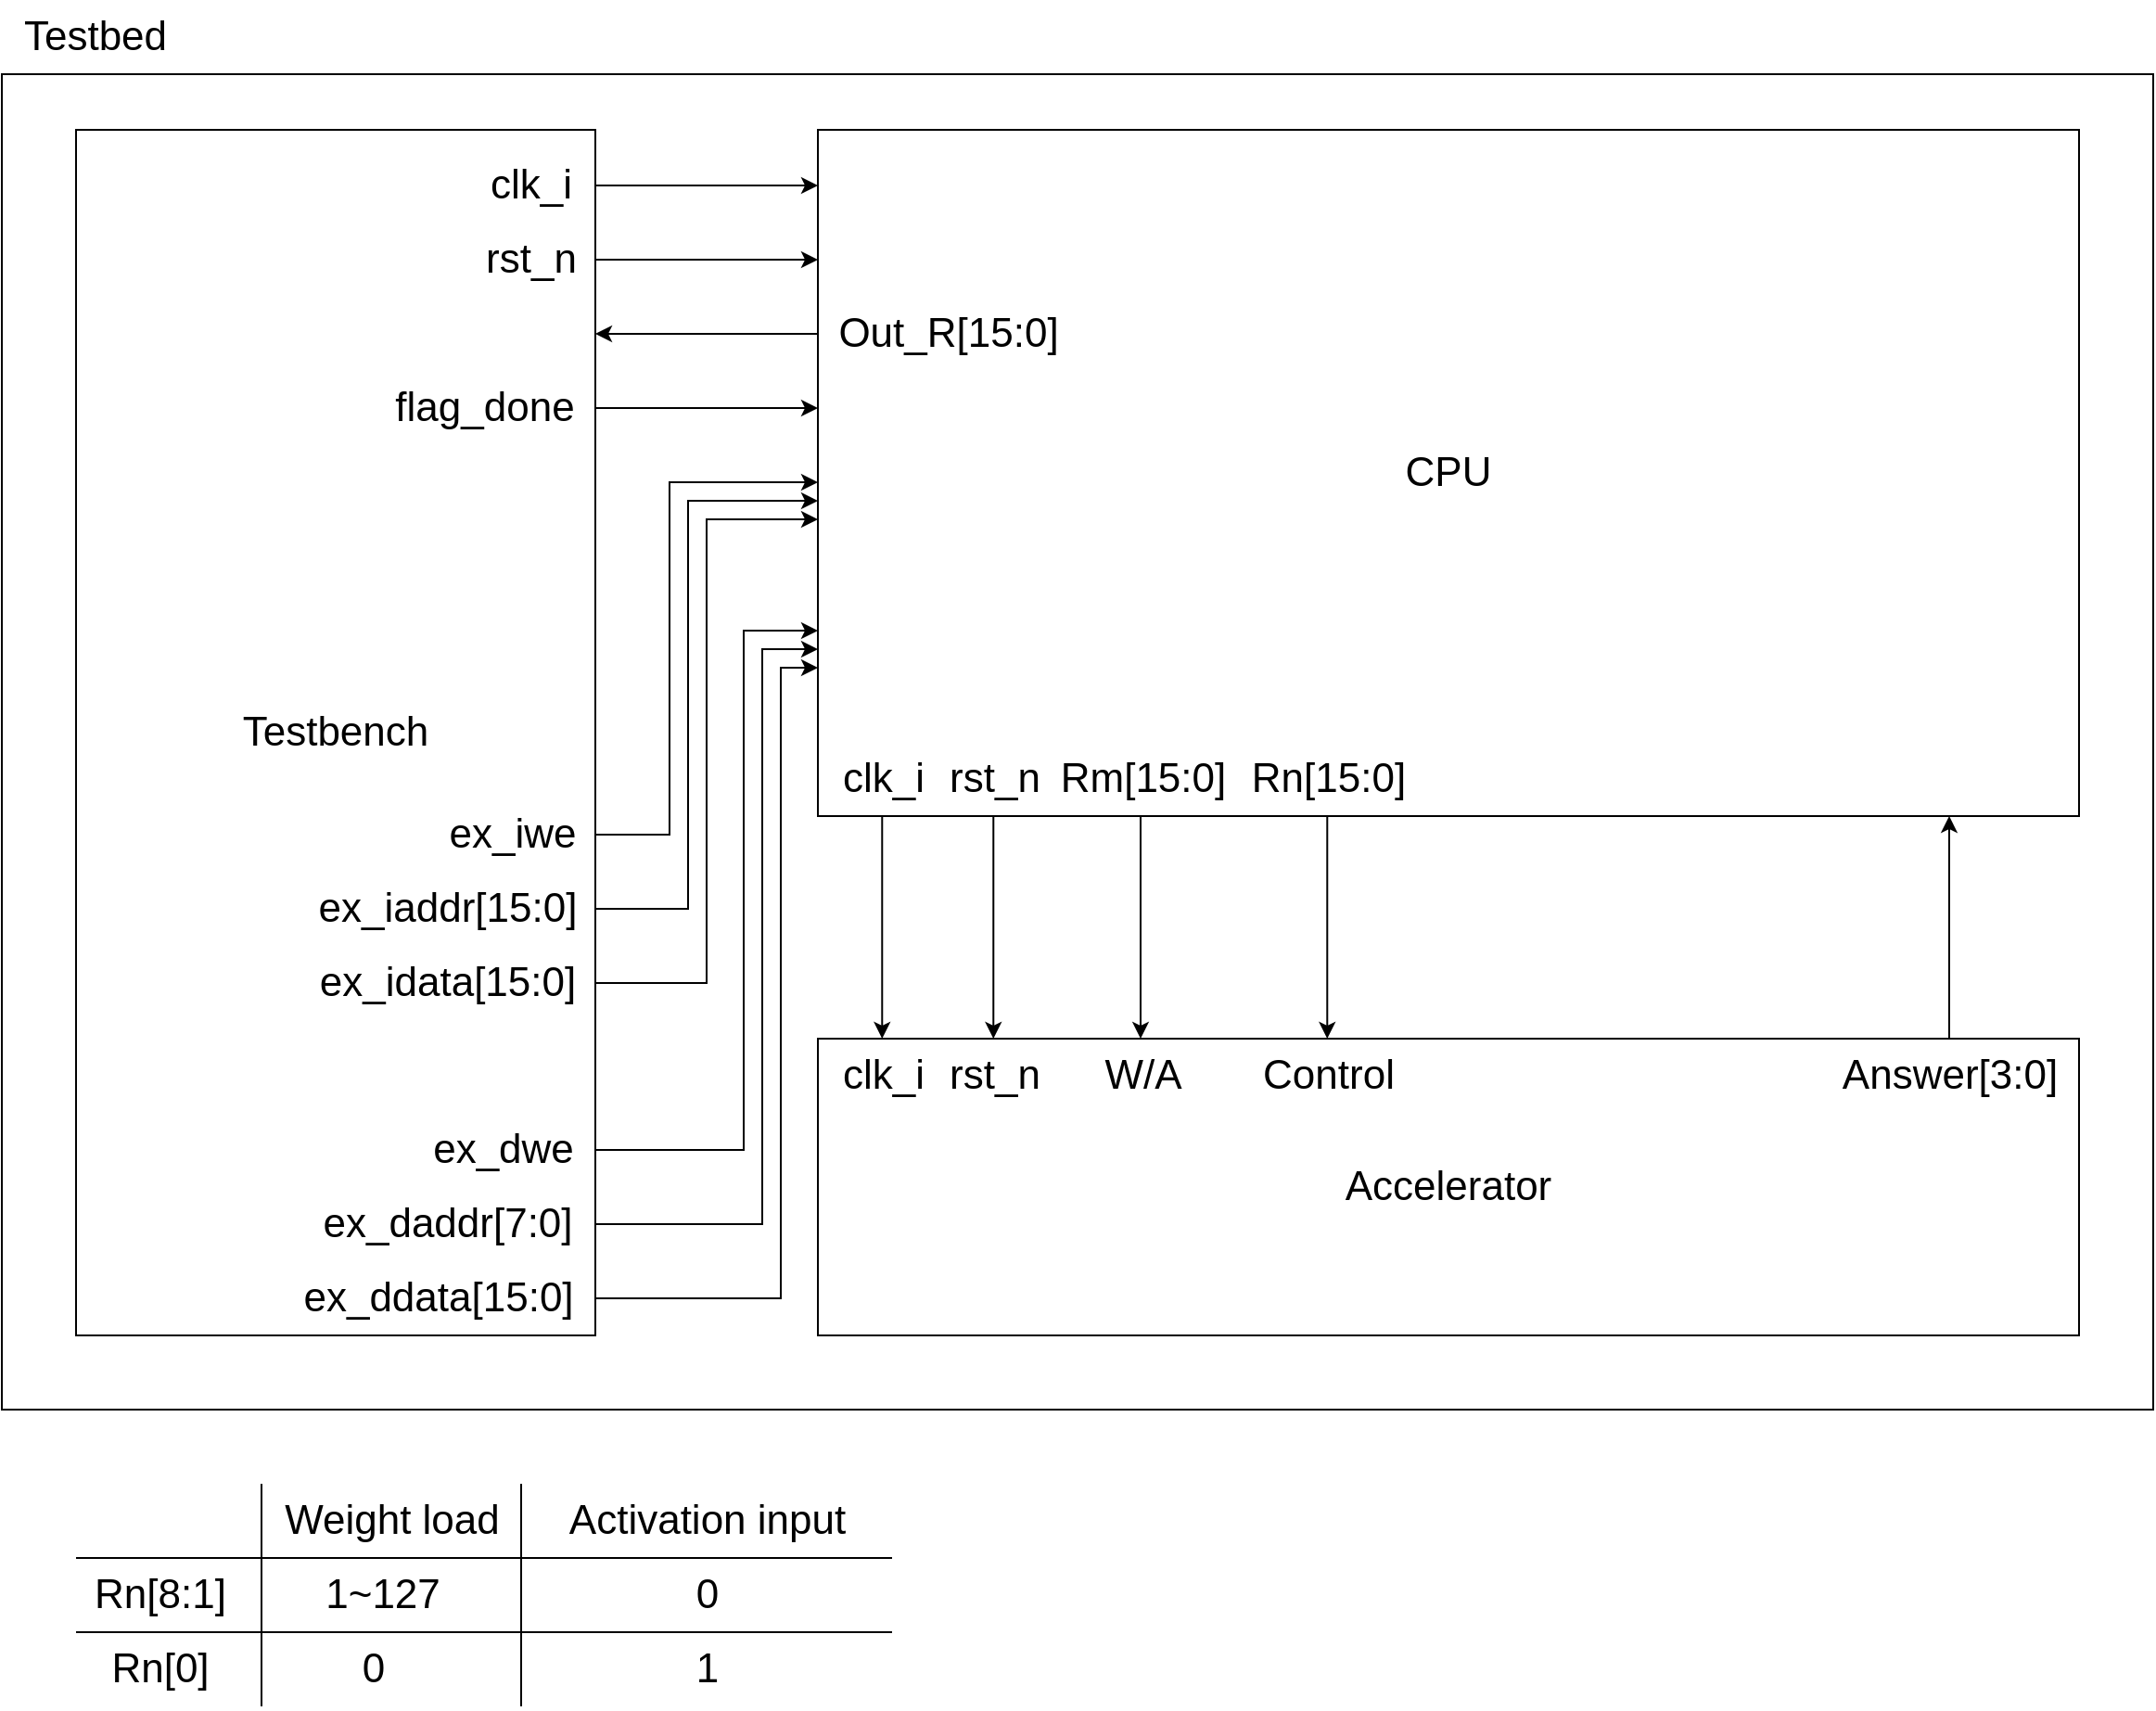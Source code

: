 <mxfile version="26.3.0">
  <diagram name="第 1 页" id="6QvtWC9IOYnXS255AeZI">
    <mxGraphModel dx="1970" dy="1797" grid="1" gridSize="10" guides="1" tooltips="1" connect="1" arrows="1" fold="1" page="1" pageScale="1" pageWidth="827" pageHeight="1169" math="0" shadow="0">
      <root>
        <mxCell id="0" />
        <mxCell id="1" parent="0" />
        <mxCell id="jar3jXDrxeQpcbcYHg8D-2" value="" style="rounded=0;whiteSpace=wrap;html=1;allowArrows=0;connectable=0;movable=0;resizable=0;rotatable=0;deletable=0;editable=0;locked=1;" parent="1" vertex="1">
          <mxGeometry x="-200" width="1160" height="720" as="geometry" />
        </mxCell>
        <mxCell id="jar3jXDrxeQpcbcYHg8D-5" value="&lt;font style=&quot;font-size: 22px;&quot;&gt;CPU&lt;/font&gt;" style="rounded=0;whiteSpace=wrap;html=1;allowArrows=0;connectable=0;movable=0;resizable=0;rotatable=0;deletable=0;editable=0;locked=1;" parent="1" vertex="1">
          <mxGeometry x="240" y="30" width="680" height="370" as="geometry" />
        </mxCell>
        <mxCell id="jar3jXDrxeQpcbcYHg8D-6" value="&lt;font style=&quot;font-size: 22px;&quot;&gt;Accelerator&lt;/font&gt;" style="rounded=0;whiteSpace=wrap;html=1;allowArrows=0;connectable=1;movable=1;resizable=1;rotatable=1;deletable=1;editable=1;locked=0;" parent="1" vertex="1">
          <mxGeometry x="240" y="520" width="680" height="160" as="geometry" />
        </mxCell>
        <mxCell id="jar3jXDrxeQpcbcYHg8D-7" value="&lt;font style=&quot;font-size: 22px;&quot;&gt;Testbed&lt;/font&gt;" style="text;html=1;align=center;verticalAlign=middle;resizable=0;points=[];autosize=1;strokeColor=none;fillColor=none;fontFamily=Helvetica;fontSize=12;fontColor=default;allowArrows=0;connectable=0;" parent="1" vertex="1">
          <mxGeometry x="-200" y="-40" width="100" height="40" as="geometry" />
        </mxCell>
        <mxCell id="jar3jXDrxeQpcbcYHg8D-8" value="&lt;font style=&quot;font-size: 22px;&quot;&gt;Testbench&lt;/font&gt;" style="rounded=0;whiteSpace=wrap;html=1;allowArrows=0;connectable=0;movable=0;resizable=0;rotatable=0;deletable=0;editable=0;locked=1;" parent="1" vertex="1">
          <mxGeometry x="-160" y="30" width="280" height="650" as="geometry" />
        </mxCell>
        <mxCell id="jar3jXDrxeQpcbcYHg8D-17" value="" style="endArrow=classic;html=1;rounded=0;fontFamily=Helvetica;fontSize=12;fontColor=default;autosize=1;resizable=0;" parent="1" edge="1">
          <mxGeometry width="50" height="50" relative="1" as="geometry">
            <mxPoint x="850" y="520" as="sourcePoint" />
            <mxPoint x="850" y="400" as="targetPoint" />
          </mxGeometry>
        </mxCell>
        <mxCell id="jar3jXDrxeQpcbcYHg8D-22" value="&lt;font style=&quot;font-size: 22px;&quot;&gt;clk_i&lt;/font&gt;" style="text;html=1;align=center;verticalAlign=middle;resizable=0;points=[];autosize=1;strokeColor=none;fillColor=none;fontFamily=Helvetica;fontSize=12;fontColor=default;allowArrows=0;connectable=0;" parent="1" vertex="1">
          <mxGeometry x="50" y="40" width="70" height="40" as="geometry" />
        </mxCell>
        <mxCell id="jar3jXDrxeQpcbcYHg8D-23" value="" style="endArrow=classic;html=1;rounded=0;fontFamily=Helvetica;fontSize=12;fontColor=default;autosize=1;resizable=0;" parent="1" edge="1">
          <mxGeometry width="50" height="50" relative="1" as="geometry">
            <mxPoint x="414" y="400" as="sourcePoint" />
            <mxPoint x="414" y="520" as="targetPoint" />
          </mxGeometry>
        </mxCell>
        <mxCell id="jar3jXDrxeQpcbcYHg8D-24" value="&lt;font style=&quot;font-size: 22px;&quot;&gt;Rm[15:0]&lt;/font&gt;" style="text;html=1;align=center;verticalAlign=middle;resizable=0;points=[];autosize=1;strokeColor=none;fillColor=none;fontFamily=Helvetica;fontSize=12;fontColor=default;allowArrows=0;connectable=0;" parent="1" vertex="1">
          <mxGeometry x="360" y="360" width="110" height="40" as="geometry" />
        </mxCell>
        <mxCell id="jar3jXDrxeQpcbcYHg8D-25" value="" style="endArrow=classic;html=1;rounded=0;fontFamily=Helvetica;fontSize=12;fontColor=default;autosize=1;resizable=0;" parent="1" edge="1">
          <mxGeometry width="50" height="50" relative="1" as="geometry">
            <mxPoint x="514.64" y="400" as="sourcePoint" />
            <mxPoint x="514.64" y="520" as="targetPoint" />
          </mxGeometry>
        </mxCell>
        <mxCell id="jar3jXDrxeQpcbcYHg8D-28" value="&lt;font style=&quot;font-size: 22px;&quot;&gt;Rn[15:0]&lt;/font&gt;" style="text;html=1;align=center;verticalAlign=middle;resizable=0;points=[];autosize=1;strokeColor=none;fillColor=none;fontFamily=Helvetica;fontSize=12;fontColor=default;allowArrows=0;connectable=0;" parent="1" vertex="1">
          <mxGeometry x="460" y="360" width="110" height="40" as="geometry" />
        </mxCell>
        <mxCell id="jar3jXDrxeQpcbcYHg8D-34" value="&lt;font style=&quot;font-size: 22px;&quot;&gt;Answer[3:0]&lt;/font&gt;" style="text;html=1;align=center;verticalAlign=middle;resizable=0;points=[];autosize=1;strokeColor=none;fillColor=none;fontFamily=Helvetica;fontSize=12;fontColor=default;allowArrows=0;connectable=0;" parent="1" vertex="1">
          <mxGeometry x="780" y="520" width="140" height="40" as="geometry" />
        </mxCell>
        <mxCell id="jar3jXDrxeQpcbcYHg8D-35" value="" style="endArrow=classic;html=1;rounded=0;fontFamily=Helvetica;fontSize=12;fontColor=default;autosize=1;resizable=0;" parent="1" edge="1">
          <mxGeometry width="50" height="50" relative="1" as="geometry">
            <mxPoint x="120" y="60" as="sourcePoint" />
            <mxPoint x="240" y="60" as="targetPoint" />
          </mxGeometry>
        </mxCell>
        <mxCell id="jar3jXDrxeQpcbcYHg8D-36" value="" style="endArrow=classic;html=1;rounded=0;fontFamily=Helvetica;fontSize=12;fontColor=default;autosize=1;resizable=0;" parent="1" edge="1">
          <mxGeometry width="50" height="50" relative="1" as="geometry">
            <mxPoint x="120" y="100" as="sourcePoint" />
            <mxPoint x="240" y="100" as="targetPoint" />
          </mxGeometry>
        </mxCell>
        <mxCell id="jar3jXDrxeQpcbcYHg8D-37" value="&lt;font style=&quot;font-size: 22px;&quot;&gt;rst_n&lt;/font&gt;" style="text;html=1;align=center;verticalAlign=middle;resizable=0;points=[];autosize=1;strokeColor=none;fillColor=none;fontFamily=Helvetica;fontSize=12;fontColor=default;allowArrows=0;connectable=0;" parent="1" vertex="1">
          <mxGeometry x="50" y="80" width="70" height="40" as="geometry" />
        </mxCell>
        <mxCell id="jar3jXDrxeQpcbcYHg8D-38" value="&lt;font style=&quot;font-size: 22px;&quot;&gt;Out_R[15:0]&lt;/font&gt;" style="text;html=1;align=center;verticalAlign=middle;resizable=0;points=[];autosize=1;strokeColor=none;fillColor=none;fontFamily=Helvetica;fontSize=12;fontColor=default;allowArrows=0;connectable=0;" parent="1" vertex="1">
          <mxGeometry x="240" y="120" width="140" height="40" as="geometry" />
        </mxCell>
        <mxCell id="jar3jXDrxeQpcbcYHg8D-39" value="&lt;font style=&quot;font-size: 22px;&quot;&gt;flag_done&lt;/font&gt;" style="text;html=1;align=center;verticalAlign=middle;resizable=0;points=[];autosize=1;strokeColor=none;fillColor=none;fontFamily=Helvetica;fontSize=12;fontColor=default;allowArrows=0;connectable=0;" parent="1" vertex="1">
          <mxGeometry y="160" width="120" height="40" as="geometry" />
        </mxCell>
        <mxCell id="jar3jXDrxeQpcbcYHg8D-40" value="&lt;font style=&quot;font-size: 22px;&quot;&gt;ex_iwe&lt;/font&gt;" style="text;html=1;align=center;verticalAlign=middle;resizable=0;points=[];autosize=1;strokeColor=none;fillColor=none;fontFamily=Helvetica;fontSize=12;fontColor=default;allowArrows=0;connectable=0;" parent="1" vertex="1">
          <mxGeometry x="30" y="390" width="90" height="40" as="geometry" />
        </mxCell>
        <mxCell id="jar3jXDrxeQpcbcYHg8D-41" value="&lt;font style=&quot;font-size: 22px;&quot;&gt;ex_iaddr[15:0]&lt;/font&gt;" style="text;html=1;align=center;verticalAlign=middle;resizable=1;points=[];autosize=1;fontFamily=Helvetica;fontSize=12;allowArrows=0;connectable=1;movable=1;rotatable=1;deletable=1;editable=1;locked=0;" parent="1" vertex="1">
          <mxGeometry x="-40" y="430" width="160" height="40" as="geometry" />
        </mxCell>
        <mxCell id="jar3jXDrxeQpcbcYHg8D-43" value="&lt;font style=&quot;font-size: 22px;&quot;&gt;ex_idata[15:0]&lt;/font&gt;" style="text;html=1;align=center;verticalAlign=middle;resizable=0;points=[];autosize=1;strokeColor=none;fillColor=none;fontFamily=Helvetica;fontSize=12;fontColor=default;allowArrows=0;connectable=0;" parent="1" vertex="1">
          <mxGeometry x="-40" y="470" width="160" height="40" as="geometry" />
        </mxCell>
        <mxCell id="jar3jXDrxeQpcbcYHg8D-44" value="&lt;font style=&quot;font-size: 22px;&quot;&gt;ex_dwe&lt;/font&gt;" style="text;html=1;align=center;verticalAlign=middle;resizable=0;points=[];autosize=1;strokeColor=none;fillColor=none;fontFamily=Helvetica;fontSize=12;fontColor=default;allowArrows=0;connectable=0;" parent="1" vertex="1">
          <mxGeometry x="20" y="560" width="100" height="40" as="geometry" />
        </mxCell>
        <mxCell id="jar3jXDrxeQpcbcYHg8D-45" value="&lt;font style=&quot;font-size: 22px;&quot;&gt;ex_daddr[7:0]&lt;/font&gt;" style="text;html=1;align=center;verticalAlign=middle;resizable=0;points=[];autosize=1;strokeColor=none;fillColor=none;fontFamily=Helvetica;fontSize=12;fontColor=default;allowArrows=0;connectable=0;" parent="1" vertex="1">
          <mxGeometry x="-40" y="600" width="160" height="40" as="geometry" />
        </mxCell>
        <mxCell id="jar3jXDrxeQpcbcYHg8D-46" value="&lt;font style=&quot;font-size: 22px;&quot;&gt;ex_ddata[15:0]&lt;/font&gt;" style="text;html=1;align=center;verticalAlign=middle;resizable=0;points=[];autosize=1;strokeColor=none;fillColor=none;fontFamily=Helvetica;fontSize=12;fontColor=default;allowArrows=0;connectable=0;" parent="1" vertex="1">
          <mxGeometry x="-50" y="640" width="170" height="40" as="geometry" />
        </mxCell>
        <mxCell id="jar3jXDrxeQpcbcYHg8D-47" value="" style="endArrow=none;html=1;rounded=0;fontFamily=Helvetica;fontSize=12;fontColor=default;autosize=1;resizable=0;startArrow=classic;startFill=1;" parent="1" edge="1">
          <mxGeometry width="50" height="50" relative="1" as="geometry">
            <mxPoint x="120" y="140" as="sourcePoint" />
            <mxPoint x="240" y="140" as="targetPoint" />
          </mxGeometry>
        </mxCell>
        <mxCell id="jar3jXDrxeQpcbcYHg8D-48" value="" style="endArrow=classic;html=1;rounded=0;fontFamily=Helvetica;fontSize=12;fontColor=default;autosize=1;resizable=0;edgeStyle=orthogonalEdgeStyle;" parent="1" edge="1">
          <mxGeometry width="50" height="50" relative="1" as="geometry">
            <mxPoint x="120" y="180" as="sourcePoint" />
            <mxPoint x="240" y="180" as="targetPoint" />
          </mxGeometry>
        </mxCell>
        <mxCell id="jar3jXDrxeQpcbcYHg8D-49" value="" style="endArrow=classic;html=1;rounded=0;fontFamily=Helvetica;fontSize=12;fontColor=default;autosize=1;resizable=0;edgeStyle=orthogonalEdgeStyle;" parent="1" edge="1">
          <mxGeometry width="50" height="50" relative="1" as="geometry">
            <mxPoint x="120" y="450" as="sourcePoint" />
            <mxPoint x="240" y="230" as="targetPoint" />
            <Array as="points">
              <mxPoint x="170" y="450" />
              <mxPoint x="170" y="230" />
            </Array>
          </mxGeometry>
        </mxCell>
        <mxCell id="jar3jXDrxeQpcbcYHg8D-50" value="" style="endArrow=classic;html=1;rounded=0;fontFamily=Helvetica;fontSize=12;fontColor=default;autosize=1;resizable=0;edgeStyle=orthogonalEdgeStyle;" parent="1" edge="1">
          <mxGeometry width="50" height="50" relative="1" as="geometry">
            <mxPoint x="120" y="410" as="sourcePoint" />
            <mxPoint x="240" y="220" as="targetPoint" />
            <Array as="points">
              <mxPoint x="160" y="410" />
              <mxPoint x="160" y="220" />
            </Array>
          </mxGeometry>
        </mxCell>
        <mxCell id="jar3jXDrxeQpcbcYHg8D-53" value="" style="endArrow=classic;html=1;rounded=0;fontFamily=Helvetica;fontSize=12;fontColor=default;autosize=1;resizable=0;edgeStyle=orthogonalEdgeStyle;" parent="1" edge="1">
          <mxGeometry width="50" height="50" relative="1" as="geometry">
            <mxPoint x="120" y="490" as="sourcePoint" />
            <mxPoint x="240" y="240" as="targetPoint" />
            <Array as="points">
              <mxPoint x="180" y="490" />
              <mxPoint x="180" y="240" />
            </Array>
          </mxGeometry>
        </mxCell>
        <mxCell id="jar3jXDrxeQpcbcYHg8D-54" value="" style="endArrow=classic;html=1;rounded=0;fontFamily=Helvetica;fontSize=12;fontColor=default;autosize=1;resizable=0;edgeStyle=orthogonalEdgeStyle;" parent="1" edge="1">
          <mxGeometry width="50" height="50" relative="1" as="geometry">
            <mxPoint x="120" y="620" as="sourcePoint" />
            <mxPoint x="240" y="310" as="targetPoint" />
            <Array as="points">
              <mxPoint x="210" y="620" />
              <mxPoint x="210" y="310" />
            </Array>
          </mxGeometry>
        </mxCell>
        <mxCell id="jar3jXDrxeQpcbcYHg8D-55" value="" style="endArrow=classic;html=1;rounded=0;fontFamily=Helvetica;fontSize=12;fontColor=default;autosize=1;resizable=0;edgeStyle=orthogonalEdgeStyle;" parent="1" edge="1">
          <mxGeometry width="50" height="50" relative="1" as="geometry">
            <mxPoint x="120" y="580" as="sourcePoint" />
            <mxPoint x="240" y="300" as="targetPoint" />
            <Array as="points">
              <mxPoint x="200" y="580" />
              <mxPoint x="200" y="300" />
            </Array>
          </mxGeometry>
        </mxCell>
        <mxCell id="jar3jXDrxeQpcbcYHg8D-56" value="" style="endArrow=classic;html=1;rounded=0;fontFamily=Helvetica;fontSize=12;fontColor=default;autosize=1;resizable=0;edgeStyle=orthogonalEdgeStyle;" parent="1" edge="1">
          <mxGeometry width="50" height="50" relative="1" as="geometry">
            <mxPoint x="120" y="660" as="sourcePoint" />
            <mxPoint x="240" y="320" as="targetPoint" />
            <Array as="points">
              <mxPoint x="220" y="660" />
              <mxPoint x="220" y="320" />
            </Array>
          </mxGeometry>
        </mxCell>
        <mxCell id="jar3jXDrxeQpcbcYHg8D-57" value="" style="endArrow=classic;html=1;rounded=0;fontFamily=Helvetica;fontSize=12;fontColor=default;autosize=1;resizable=0;" parent="1" edge="1">
          <mxGeometry width="50" height="50" relative="1" as="geometry">
            <mxPoint x="274.64" y="400" as="sourcePoint" />
            <mxPoint x="274.64" y="520" as="targetPoint" />
          </mxGeometry>
        </mxCell>
        <mxCell id="jar3jXDrxeQpcbcYHg8D-58" value="" style="endArrow=classic;html=1;rounded=0;fontFamily=Helvetica;fontSize=12;fontColor=default;autosize=1;resizable=0;" parent="1" edge="1">
          <mxGeometry width="50" height="50" relative="1" as="geometry">
            <mxPoint x="334.64" y="400" as="sourcePoint" />
            <mxPoint x="334.64" y="520" as="targetPoint" />
          </mxGeometry>
        </mxCell>
        <mxCell id="jar3jXDrxeQpcbcYHg8D-59" value="&lt;font style=&quot;font-size: 22px;&quot;&gt;clk_i&lt;/font&gt;" style="text;html=1;align=center;verticalAlign=middle;resizable=0;points=[];autosize=1;strokeColor=none;fillColor=none;fontFamily=Helvetica;fontSize=12;fontColor=default;allowArrows=0;connectable=0;" parent="1" vertex="1">
          <mxGeometry x="240" y="360" width="70" height="40" as="geometry" />
        </mxCell>
        <mxCell id="jar3jXDrxeQpcbcYHg8D-60" value="&lt;font style=&quot;font-size: 22px;&quot;&gt;rst_n&lt;/font&gt;" style="text;html=1;align=center;verticalAlign=middle;resizable=0;points=[];autosize=1;strokeColor=none;fillColor=none;fontFamily=Helvetica;fontSize=12;fontColor=default;allowArrows=0;connectable=0;" parent="1" vertex="1">
          <mxGeometry x="300" y="360" width="70" height="40" as="geometry" />
        </mxCell>
        <mxCell id="jar3jXDrxeQpcbcYHg8D-63" value="" style="endArrow=none;html=1;rounded=0;fontFamily=Helvetica;fontSize=12;fontColor=default;autosize=1;resizable=0;" parent="1" edge="1">
          <mxGeometry width="50" height="50" relative="1" as="geometry">
            <mxPoint x="-160" y="800" as="sourcePoint" />
            <mxPoint x="280" y="800" as="targetPoint" />
          </mxGeometry>
        </mxCell>
        <mxCell id="jar3jXDrxeQpcbcYHg8D-64" value="" style="endArrow=none;html=1;rounded=0;fontFamily=Helvetica;fontSize=12;fontColor=default;autosize=1;resizable=0;" parent="1" edge="1">
          <mxGeometry width="50" height="50" relative="1" as="geometry">
            <mxPoint x="-160" y="840" as="sourcePoint" />
            <mxPoint x="280" y="840" as="targetPoint" />
          </mxGeometry>
        </mxCell>
        <mxCell id="jar3jXDrxeQpcbcYHg8D-65" value="&lt;font style=&quot;font-size: 22px;&quot;&gt;Weight load&lt;/font&gt;" style="text;html=1;align=center;verticalAlign=middle;resizable=0;points=[];autosize=1;strokeColor=none;fillColor=none;fontFamily=Helvetica;fontSize=12;fontColor=default;allowArrows=0;connectable=0;" parent="1" vertex="1">
          <mxGeometry x="-60" y="760" width="140" height="40" as="geometry" />
        </mxCell>
        <mxCell id="jar3jXDrxeQpcbcYHg8D-66" value="&lt;font style=&quot;font-size: 22px;&quot;&gt;Activation input&lt;/font&gt;" style="text;html=1;align=center;verticalAlign=middle;resizable=0;points=[];autosize=1;strokeColor=none;fillColor=none;fontFamily=Helvetica;fontSize=12;fontColor=default;allowArrows=0;connectable=0;" parent="1" vertex="1">
          <mxGeometry x="95" y="760" width="170" height="40" as="geometry" />
        </mxCell>
        <mxCell id="jar3jXDrxeQpcbcYHg8D-67" value="" style="endArrow=none;html=1;rounded=0;fontFamily=Helvetica;fontSize=12;fontColor=default;autosize=1;resizable=0;" parent="1" edge="1">
          <mxGeometry width="50" height="50" relative="1" as="geometry">
            <mxPoint x="-60" y="760" as="sourcePoint" />
            <mxPoint x="-60" y="880" as="targetPoint" />
          </mxGeometry>
        </mxCell>
        <mxCell id="jar3jXDrxeQpcbcYHg8D-69" value="&lt;font style=&quot;font-size: 22px;&quot;&gt;Rn[0]&lt;/font&gt;" style="text;html=1;align=center;verticalAlign=middle;resizable=0;points=[];autosize=1;strokeColor=none;fillColor=none;fontFamily=Helvetica;fontSize=12;fontColor=default;allowArrows=0;connectable=0;" parent="1" vertex="1">
          <mxGeometry x="-155" y="840" width="80" height="40" as="geometry" />
        </mxCell>
        <mxCell id="jar3jXDrxeQpcbcYHg8D-70" value="" style="endArrow=none;html=1;rounded=0;fontFamily=Helvetica;fontSize=12;fontColor=default;autosize=1;resizable=0;" parent="1" edge="1">
          <mxGeometry width="50" height="50" relative="1" as="geometry">
            <mxPoint x="80" y="760" as="sourcePoint" />
            <mxPoint x="80" y="880" as="targetPoint" />
          </mxGeometry>
        </mxCell>
        <mxCell id="jar3jXDrxeQpcbcYHg8D-71" value="&lt;font style=&quot;font-size: 22px;&quot;&gt;0&lt;/font&gt;" style="text;html=1;align=center;verticalAlign=middle;resizable=0;points=[];autosize=1;strokeColor=none;fillColor=none;fontFamily=Helvetica;fontSize=12;fontColor=default;allowArrows=0;connectable=0;" parent="1" vertex="1">
          <mxGeometry x="160" y="800" width="40" height="40" as="geometry" />
        </mxCell>
        <mxCell id="jar3jXDrxeQpcbcYHg8D-72" value="&lt;font style=&quot;font-size: 22px;&quot;&gt;1&lt;/font&gt;" style="text;html=1;align=center;verticalAlign=middle;resizable=0;points=[];autosize=1;strokeColor=none;fillColor=none;fontFamily=Helvetica;fontSize=12;fontColor=default;allowArrows=0;connectable=0;" parent="1" vertex="1">
          <mxGeometry x="160" y="840" width="40" height="40" as="geometry" />
        </mxCell>
        <mxCell id="jar3jXDrxeQpcbcYHg8D-73" value="&lt;font style=&quot;font-size: 22px;&quot;&gt;0&lt;/font&gt;" style="text;html=1;align=center;verticalAlign=middle;resizable=0;points=[];autosize=1;strokeColor=none;fillColor=none;fontFamily=Helvetica;fontSize=12;fontColor=default;allowArrows=0;connectable=0;" parent="1" vertex="1">
          <mxGeometry x="-20" y="840" width="40" height="40" as="geometry" />
        </mxCell>
        <mxCell id="jar3jXDrxeQpcbcYHg8D-74" value="&lt;font style=&quot;font-size: 22px;&quot;&gt;1~127&lt;/font&gt;" style="text;html=1;align=center;verticalAlign=middle;resizable=0;points=[];autosize=1;strokeColor=none;fillColor=none;fontFamily=Helvetica;fontSize=12;fontColor=default;allowArrows=0;connectable=0;" parent="1" vertex="1">
          <mxGeometry x="-40" y="800" width="90" height="40" as="geometry" />
        </mxCell>
        <mxCell id="AZCp2mnbqIVqRQhe4weJ-1" value="&lt;span style=&quot;font-size: 22px;&quot;&gt;W/A&lt;/span&gt;" style="text;html=1;align=center;verticalAlign=middle;resizable=0;points=[];autosize=1;strokeColor=none;fillColor=none;fontFamily=Helvetica;fontSize=12;fontColor=default;allowArrows=0;connectable=0;" vertex="1" parent="1">
          <mxGeometry x="380" y="520" width="70" height="40" as="geometry" />
        </mxCell>
        <mxCell id="AZCp2mnbqIVqRQhe4weJ-2" value="&lt;span style=&quot;font-size: 22px;&quot;&gt;Control&lt;/span&gt;" style="text;html=1;align=center;verticalAlign=middle;resizable=0;points=[];autosize=1;strokeColor=none;fillColor=none;fontFamily=Helvetica;fontSize=12;fontColor=default;allowArrows=0;connectable=0;" vertex="1" parent="1">
          <mxGeometry x="470" y="520" width="90" height="40" as="geometry" />
        </mxCell>
        <mxCell id="AZCp2mnbqIVqRQhe4weJ-3" value="&lt;span style=&quot;font-size: 22px;&quot;&gt;rst_n&lt;/span&gt;" style="text;html=1;align=center;verticalAlign=middle;resizable=0;points=[];autosize=1;strokeColor=none;fillColor=none;fontFamily=Helvetica;fontSize=12;fontColor=default;allowArrows=0;connectable=0;" vertex="1" parent="1">
          <mxGeometry x="300" y="520" width="70" height="40" as="geometry" />
        </mxCell>
        <mxCell id="AZCp2mnbqIVqRQhe4weJ-4" value="&lt;span style=&quot;font-size: 22px;&quot;&gt;clk_i&lt;/span&gt;" style="text;html=1;align=center;verticalAlign=middle;resizable=0;points=[];autosize=1;strokeColor=none;fillColor=none;fontFamily=Helvetica;fontSize=12;fontColor=default;allowArrows=0;connectable=0;" vertex="1" parent="1">
          <mxGeometry x="240" y="520" width="70" height="40" as="geometry" />
        </mxCell>
        <mxCell id="AZCp2mnbqIVqRQhe4weJ-5" value="&lt;font style=&quot;font-size: 22px;&quot;&gt;Rn[8:1]&lt;/font&gt;" style="text;html=1;align=center;verticalAlign=middle;resizable=0;points=[];autosize=1;strokeColor=none;fillColor=none;fontFamily=Helvetica;fontSize=12;fontColor=default;allowArrows=0;connectable=0;" vertex="1" parent="1">
          <mxGeometry x="-160" y="800" width="90" height="40" as="geometry" />
        </mxCell>
      </root>
    </mxGraphModel>
  </diagram>
</mxfile>
